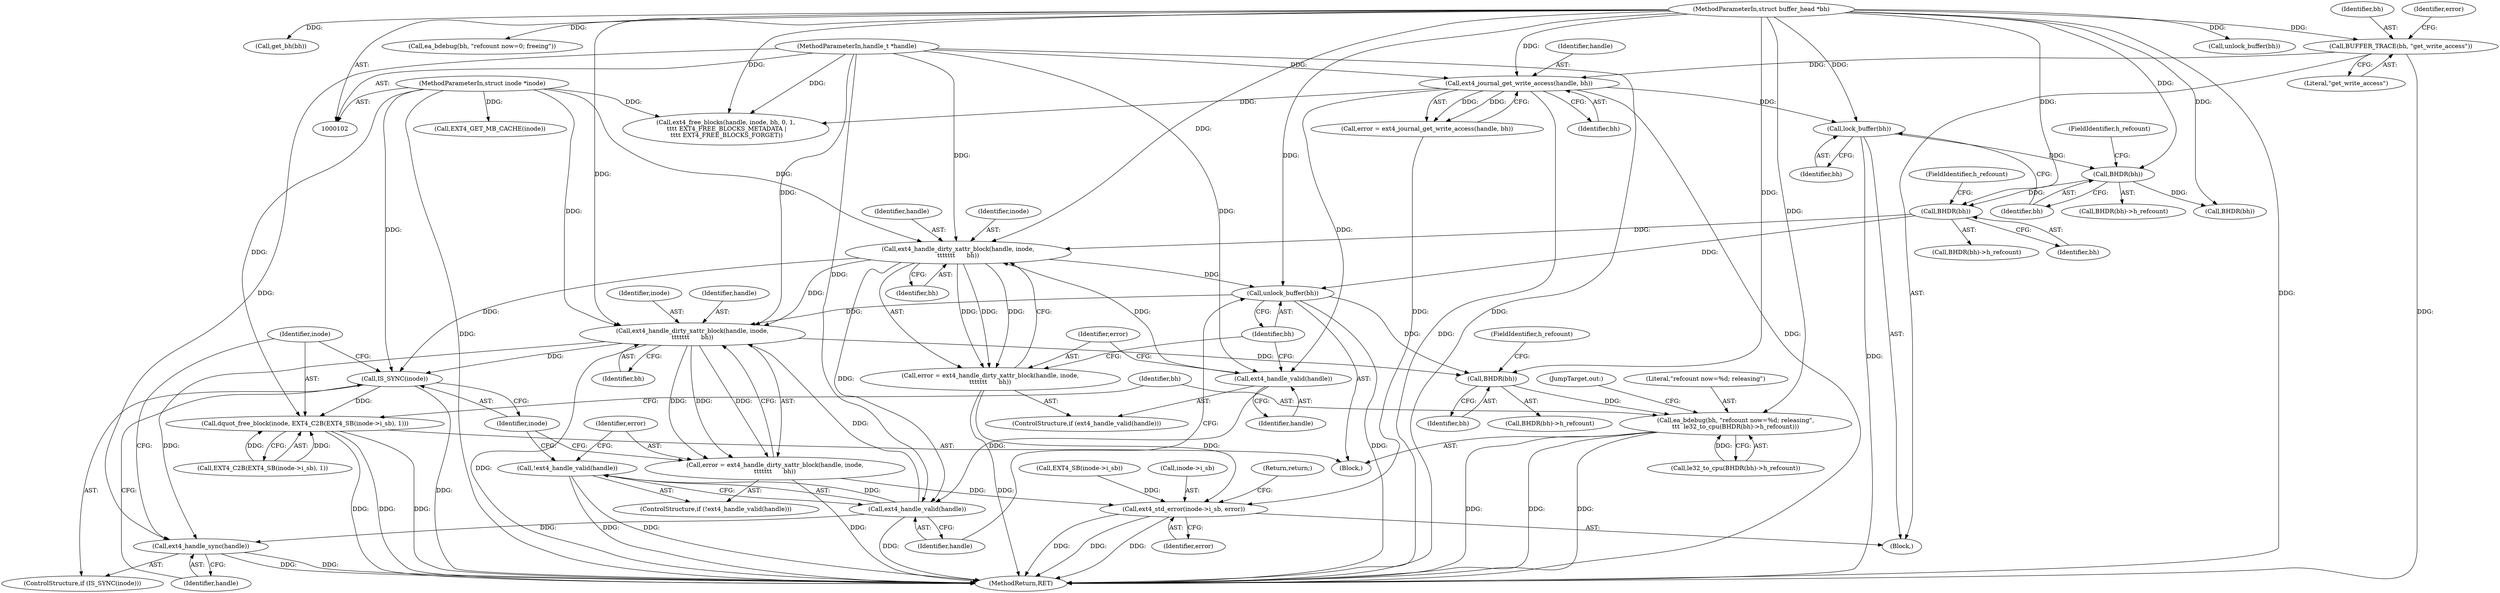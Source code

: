 digraph "0_linux_82939d7999dfc1f1998c4b1c12e2f19edbdff272_9@pointer" {
"1000179" [label="(Call,ext4_handle_dirty_xattr_block(handle, inode,\n\t\t\t\t\t\t\t      bh))"];
"1000175" [label="(Call,ext4_handle_valid(handle))"];
"1000116" [label="(Call,ext4_journal_get_write_access(handle, bh))"];
"1000103" [label="(MethodParameterIn,handle_t *handle)"];
"1000111" [label="(Call,BUFFER_TRACE(bh, \"get_write_access\"))"];
"1000105" [label="(MethodParameterIn,struct buffer_head *bh)"];
"1000104" [label="(MethodParameterIn,struct inode *inode)"];
"1000169" [label="(Call,BHDR(bh))"];
"1000127" [label="(Call,BHDR(bh))"];
"1000122" [label="(Call,lock_buffer(bh))"];
"1000177" [label="(Call,error = ext4_handle_dirty_xattr_block(handle, inode,\n\t\t\t\t\t\t\t      bh))"];
"1000217" [label="(Call,ext4_std_error(inode->i_sb, error))"];
"1000183" [label="(Call,unlock_buffer(bh))"];
"1000191" [label="(Call,ext4_handle_dirty_xattr_block(handle, inode,\n\t\t\t\t\t\t\t      bh))"];
"1000189" [label="(Call,error = ext4_handle_dirty_xattr_block(handle, inode,\n\t\t\t\t\t\t\t      bh))"];
"1000196" [label="(Call,IS_SYNC(inode))"];
"1000200" [label="(Call,dquot_free_block(inode, EXT4_C2B(EXT4_SB(inode->i_sb), 1)))"];
"1000198" [label="(Call,ext4_handle_sync(handle))"];
"1000213" [label="(Call,BHDR(bh))"];
"1000208" [label="(Call,ea_bdebug(bh, \"refcount now=%d; releasing\",\n\t\t\t  le32_to_cpu(BHDR(bh)->h_refcount)))"];
"1000187" [label="(Call,ext4_handle_valid(handle))"];
"1000186" [label="(Call,!ext4_handle_valid(handle))"];
"1000222" [label="(Return,return;)"];
"1000165" [label="(Block,)"];
"1000213" [label="(Call,BHDR(bh))"];
"1000180" [label="(Identifier,handle)"];
"1000104" [label="(MethodParameterIn,struct inode *inode)"];
"1000105" [label="(MethodParameterIn,struct buffer_head *bh)"];
"1000113" [label="(Literal,\"get_write_access\")"];
"1000200" [label="(Call,dquot_free_block(inode, EXT4_C2B(EXT4_SB(inode->i_sb), 1)))"];
"1000116" [label="(Call,ext4_journal_get_write_access(handle, bh))"];
"1000126" [label="(Call,BHDR(bh)->h_refcount)"];
"1000145" [label="(Call,EXT4_GET_MB_CACHE(inode))"];
"1000194" [label="(Identifier,bh)"];
"1000153" [label="(Call,unlock_buffer(bh))"];
"1000171" [label="(FieldIdentifier,h_refcount)"];
"1000185" [label="(ControlStructure,if (!ext4_handle_valid(handle)))"];
"1000176" [label="(Identifier,handle)"];
"1000181" [label="(Identifier,inode)"];
"1000177" [label="(Call,error = ext4_handle_dirty_xattr_block(handle, inode,\n\t\t\t\t\t\t\t      bh))"];
"1000179" [label="(Call,ext4_handle_dirty_xattr_block(handle, inode,\n\t\t\t\t\t\t\t      bh))"];
"1000198" [label="(Call,ext4_handle_sync(handle))"];
"1000191" [label="(Call,ext4_handle_dirty_xattr_block(handle, inode,\n\t\t\t\t\t\t\t      bh))"];
"1000103" [label="(MethodParameterIn,handle_t *handle)"];
"1000170" [label="(Identifier,bh)"];
"1000214" [label="(Identifier,bh)"];
"1000138" [label="(Call,BHDR(bh))"];
"1000169" [label="(Call,BHDR(bh))"];
"1000189" [label="(Call,error = ext4_handle_dirty_xattr_block(handle, inode,\n\t\t\t\t\t\t\t      bh))"];
"1000129" [label="(FieldIdentifier,h_refcount)"];
"1000201" [label="(Identifier,inode)"];
"1000187" [label="(Call,ext4_handle_valid(handle))"];
"1000174" [label="(ControlStructure,if (ext4_handle_valid(handle)))"];
"1000155" [label="(Call,ext4_free_blocks(handle, inode, bh, 0, 1,\n \t\t\t\t EXT4_FREE_BLOCKS_METADATA |\n \t\t\t\t EXT4_FREE_BLOCKS_FORGET))"];
"1000127" [label="(Call,BHDR(bh))"];
"1000178" [label="(Identifier,error)"];
"1000123" [label="(Identifier,bh)"];
"1000221" [label="(Identifier,error)"];
"1000215" [label="(FieldIdentifier,h_refcount)"];
"1000111" [label="(Call,BUFFER_TRACE(bh, \"get_write_access\"))"];
"1000151" [label="(Call,get_bh(bh))"];
"1000192" [label="(Identifier,handle)"];
"1000186" [label="(Call,!ext4_handle_valid(handle))"];
"1000196" [label="(Call,IS_SYNC(inode))"];
"1000168" [label="(Call,BHDR(bh)->h_refcount)"];
"1000117" [label="(Identifier,handle)"];
"1000106" [label="(Block,)"];
"1000128" [label="(Identifier,bh)"];
"1000217" [label="(Call,ext4_std_error(inode->i_sb, error))"];
"1000175" [label="(Call,ext4_handle_valid(handle))"];
"1000188" [label="(Identifier,handle)"];
"1000190" [label="(Identifier,error)"];
"1000202" [label="(Call,EXT4_C2B(EXT4_SB(inode->i_sb), 1))"];
"1000209" [label="(Identifier,bh)"];
"1000218" [label="(Call,inode->i_sb)"];
"1000122" [label="(Call,lock_buffer(bh))"];
"1000197" [label="(Identifier,inode)"];
"1000193" [label="(Identifier,inode)"];
"1000199" [label="(Identifier,handle)"];
"1000212" [label="(Call,BHDR(bh)->h_refcount)"];
"1000182" [label="(Identifier,bh)"];
"1000114" [label="(Call,error = ext4_journal_get_write_access(handle, bh))"];
"1000210" [label="(Literal,\"refcount now=%d; releasing\")"];
"1000208" [label="(Call,ea_bdebug(bh, \"refcount now=%d; releasing\",\n\t\t\t  le32_to_cpu(BHDR(bh)->h_refcount)))"];
"1000112" [label="(Identifier,bh)"];
"1000184" [label="(Identifier,bh)"];
"1000115" [label="(Identifier,error)"];
"1000203" [label="(Call,EXT4_SB(inode->i_sb))"];
"1000195" [label="(ControlStructure,if (IS_SYNC(inode)))"];
"1000216" [label="(JumpTarget,out:)"];
"1000141" [label="(Call,ea_bdebug(bh, \"refcount now=0; freeing\"))"];
"1000118" [label="(Identifier,bh)"];
"1000183" [label="(Call,unlock_buffer(bh))"];
"1000223" [label="(MethodReturn,RET)"];
"1000211" [label="(Call,le32_to_cpu(BHDR(bh)->h_refcount))"];
"1000179" -> "1000177"  [label="AST: "];
"1000179" -> "1000182"  [label="CFG: "];
"1000180" -> "1000179"  [label="AST: "];
"1000181" -> "1000179"  [label="AST: "];
"1000182" -> "1000179"  [label="AST: "];
"1000177" -> "1000179"  [label="CFG: "];
"1000179" -> "1000177"  [label="DDG: "];
"1000179" -> "1000177"  [label="DDG: "];
"1000179" -> "1000177"  [label="DDG: "];
"1000175" -> "1000179"  [label="DDG: "];
"1000103" -> "1000179"  [label="DDG: "];
"1000104" -> "1000179"  [label="DDG: "];
"1000169" -> "1000179"  [label="DDG: "];
"1000105" -> "1000179"  [label="DDG: "];
"1000179" -> "1000183"  [label="DDG: "];
"1000179" -> "1000187"  [label="DDG: "];
"1000179" -> "1000191"  [label="DDG: "];
"1000179" -> "1000196"  [label="DDG: "];
"1000175" -> "1000174"  [label="AST: "];
"1000175" -> "1000176"  [label="CFG: "];
"1000176" -> "1000175"  [label="AST: "];
"1000178" -> "1000175"  [label="CFG: "];
"1000184" -> "1000175"  [label="CFG: "];
"1000116" -> "1000175"  [label="DDG: "];
"1000103" -> "1000175"  [label="DDG: "];
"1000175" -> "1000187"  [label="DDG: "];
"1000116" -> "1000114"  [label="AST: "];
"1000116" -> "1000118"  [label="CFG: "];
"1000117" -> "1000116"  [label="AST: "];
"1000118" -> "1000116"  [label="AST: "];
"1000114" -> "1000116"  [label="CFG: "];
"1000116" -> "1000223"  [label="DDG: "];
"1000116" -> "1000223"  [label="DDG: "];
"1000116" -> "1000114"  [label="DDG: "];
"1000116" -> "1000114"  [label="DDG: "];
"1000103" -> "1000116"  [label="DDG: "];
"1000111" -> "1000116"  [label="DDG: "];
"1000105" -> "1000116"  [label="DDG: "];
"1000116" -> "1000122"  [label="DDG: "];
"1000116" -> "1000155"  [label="DDG: "];
"1000103" -> "1000102"  [label="AST: "];
"1000103" -> "1000223"  [label="DDG: "];
"1000103" -> "1000155"  [label="DDG: "];
"1000103" -> "1000187"  [label="DDG: "];
"1000103" -> "1000191"  [label="DDG: "];
"1000103" -> "1000198"  [label="DDG: "];
"1000111" -> "1000106"  [label="AST: "];
"1000111" -> "1000113"  [label="CFG: "];
"1000112" -> "1000111"  [label="AST: "];
"1000113" -> "1000111"  [label="AST: "];
"1000115" -> "1000111"  [label="CFG: "];
"1000111" -> "1000223"  [label="DDG: "];
"1000105" -> "1000111"  [label="DDG: "];
"1000105" -> "1000102"  [label="AST: "];
"1000105" -> "1000223"  [label="DDG: "];
"1000105" -> "1000122"  [label="DDG: "];
"1000105" -> "1000127"  [label="DDG: "];
"1000105" -> "1000138"  [label="DDG: "];
"1000105" -> "1000141"  [label="DDG: "];
"1000105" -> "1000151"  [label="DDG: "];
"1000105" -> "1000153"  [label="DDG: "];
"1000105" -> "1000155"  [label="DDG: "];
"1000105" -> "1000169"  [label="DDG: "];
"1000105" -> "1000183"  [label="DDG: "];
"1000105" -> "1000191"  [label="DDG: "];
"1000105" -> "1000208"  [label="DDG: "];
"1000105" -> "1000213"  [label="DDG: "];
"1000104" -> "1000102"  [label="AST: "];
"1000104" -> "1000223"  [label="DDG: "];
"1000104" -> "1000145"  [label="DDG: "];
"1000104" -> "1000155"  [label="DDG: "];
"1000104" -> "1000191"  [label="DDG: "];
"1000104" -> "1000196"  [label="DDG: "];
"1000104" -> "1000200"  [label="DDG: "];
"1000169" -> "1000168"  [label="AST: "];
"1000169" -> "1000170"  [label="CFG: "];
"1000170" -> "1000169"  [label="AST: "];
"1000171" -> "1000169"  [label="CFG: "];
"1000127" -> "1000169"  [label="DDG: "];
"1000169" -> "1000183"  [label="DDG: "];
"1000127" -> "1000126"  [label="AST: "];
"1000127" -> "1000128"  [label="CFG: "];
"1000128" -> "1000127"  [label="AST: "];
"1000129" -> "1000127"  [label="CFG: "];
"1000122" -> "1000127"  [label="DDG: "];
"1000127" -> "1000138"  [label="DDG: "];
"1000122" -> "1000106"  [label="AST: "];
"1000122" -> "1000123"  [label="CFG: "];
"1000123" -> "1000122"  [label="AST: "];
"1000128" -> "1000122"  [label="CFG: "];
"1000122" -> "1000223"  [label="DDG: "];
"1000177" -> "1000174"  [label="AST: "];
"1000178" -> "1000177"  [label="AST: "];
"1000184" -> "1000177"  [label="CFG: "];
"1000177" -> "1000223"  [label="DDG: "];
"1000177" -> "1000217"  [label="DDG: "];
"1000217" -> "1000106"  [label="AST: "];
"1000217" -> "1000221"  [label="CFG: "];
"1000218" -> "1000217"  [label="AST: "];
"1000221" -> "1000217"  [label="AST: "];
"1000222" -> "1000217"  [label="CFG: "];
"1000217" -> "1000223"  [label="DDG: "];
"1000217" -> "1000223"  [label="DDG: "];
"1000217" -> "1000223"  [label="DDG: "];
"1000203" -> "1000217"  [label="DDG: "];
"1000189" -> "1000217"  [label="DDG: "];
"1000114" -> "1000217"  [label="DDG: "];
"1000183" -> "1000165"  [label="AST: "];
"1000183" -> "1000184"  [label="CFG: "];
"1000184" -> "1000183"  [label="AST: "];
"1000188" -> "1000183"  [label="CFG: "];
"1000183" -> "1000223"  [label="DDG: "];
"1000183" -> "1000191"  [label="DDG: "];
"1000183" -> "1000213"  [label="DDG: "];
"1000191" -> "1000189"  [label="AST: "];
"1000191" -> "1000194"  [label="CFG: "];
"1000192" -> "1000191"  [label="AST: "];
"1000193" -> "1000191"  [label="AST: "];
"1000194" -> "1000191"  [label="AST: "];
"1000189" -> "1000191"  [label="CFG: "];
"1000191" -> "1000223"  [label="DDG: "];
"1000191" -> "1000189"  [label="DDG: "];
"1000191" -> "1000189"  [label="DDG: "];
"1000191" -> "1000189"  [label="DDG: "];
"1000187" -> "1000191"  [label="DDG: "];
"1000191" -> "1000196"  [label="DDG: "];
"1000191" -> "1000198"  [label="DDG: "];
"1000191" -> "1000213"  [label="DDG: "];
"1000189" -> "1000185"  [label="AST: "];
"1000190" -> "1000189"  [label="AST: "];
"1000197" -> "1000189"  [label="CFG: "];
"1000189" -> "1000223"  [label="DDG: "];
"1000196" -> "1000195"  [label="AST: "];
"1000196" -> "1000197"  [label="CFG: "];
"1000197" -> "1000196"  [label="AST: "];
"1000199" -> "1000196"  [label="CFG: "];
"1000201" -> "1000196"  [label="CFG: "];
"1000196" -> "1000223"  [label="DDG: "];
"1000196" -> "1000200"  [label="DDG: "];
"1000200" -> "1000165"  [label="AST: "];
"1000200" -> "1000202"  [label="CFG: "];
"1000201" -> "1000200"  [label="AST: "];
"1000202" -> "1000200"  [label="AST: "];
"1000209" -> "1000200"  [label="CFG: "];
"1000200" -> "1000223"  [label="DDG: "];
"1000200" -> "1000223"  [label="DDG: "];
"1000200" -> "1000223"  [label="DDG: "];
"1000202" -> "1000200"  [label="DDG: "];
"1000202" -> "1000200"  [label="DDG: "];
"1000198" -> "1000195"  [label="AST: "];
"1000198" -> "1000199"  [label="CFG: "];
"1000199" -> "1000198"  [label="AST: "];
"1000201" -> "1000198"  [label="CFG: "];
"1000198" -> "1000223"  [label="DDG: "];
"1000198" -> "1000223"  [label="DDG: "];
"1000187" -> "1000198"  [label="DDG: "];
"1000213" -> "1000212"  [label="AST: "];
"1000213" -> "1000214"  [label="CFG: "];
"1000214" -> "1000213"  [label="AST: "];
"1000215" -> "1000213"  [label="CFG: "];
"1000213" -> "1000208"  [label="DDG: "];
"1000208" -> "1000165"  [label="AST: "];
"1000208" -> "1000211"  [label="CFG: "];
"1000209" -> "1000208"  [label="AST: "];
"1000210" -> "1000208"  [label="AST: "];
"1000211" -> "1000208"  [label="AST: "];
"1000216" -> "1000208"  [label="CFG: "];
"1000208" -> "1000223"  [label="DDG: "];
"1000208" -> "1000223"  [label="DDG: "];
"1000208" -> "1000223"  [label="DDG: "];
"1000211" -> "1000208"  [label="DDG: "];
"1000187" -> "1000186"  [label="AST: "];
"1000187" -> "1000188"  [label="CFG: "];
"1000188" -> "1000187"  [label="AST: "];
"1000186" -> "1000187"  [label="CFG: "];
"1000187" -> "1000223"  [label="DDG: "];
"1000187" -> "1000186"  [label="DDG: "];
"1000186" -> "1000185"  [label="AST: "];
"1000190" -> "1000186"  [label="CFG: "];
"1000197" -> "1000186"  [label="CFG: "];
"1000186" -> "1000223"  [label="DDG: "];
"1000186" -> "1000223"  [label="DDG: "];
}
